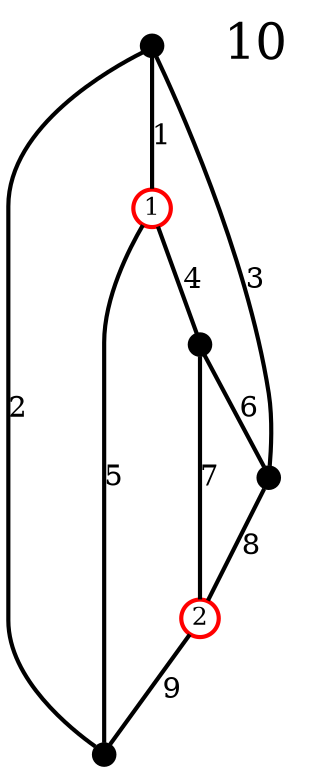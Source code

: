 graph  {
0 [pos="100,0", shape=point, width="0.15pt"];
1 [color="#ff0000", extNr=1, fixedsize=True, fontsize="12pt", label=1, penwidth="2pt", pos="49,86", shape=circle, width="0.25pt"];
2 [pos="-50,86", shape=point, width="0.15pt"];
3 [pos="-99,0", shape=point, width="0.15pt"];
4 [color="#ff0000", extNr=2, fixedsize=True, fontsize="12pt", label=2, penwidth="2pt", pos="-49,-86", shape=circle, width="0.25pt"];
5 [pos="49,-86", shape=point, width="0.15pt"];
"0coef" [fontsize="24pt", label=10, pos="-145,0", shape=plaintext];
0 -- 1  [key=0, label=1, order=1, penwidth="2.0"];
0 -- 5  [key=0, label=2, order=2, penwidth="2.0"];
0 -- 3  [key=0, label=3, order=3, penwidth="2.0"];
1 -- 2  [key=0, label=4, order=4, penwidth="2.0"];
1 -- 5  [key=0, label=5, order=5, penwidth="2.0"];
2 -- 3  [key=0, label=6, order=6, penwidth="2.0"];
2 -- 4  [key=0, label=7, order=7, penwidth="2.0"];
3 -- 4  [key=0, label=8, order=8, penwidth="2.0"];
4 -- 5  [key=0, label=9, order=9, penwidth="2.0"];
}
